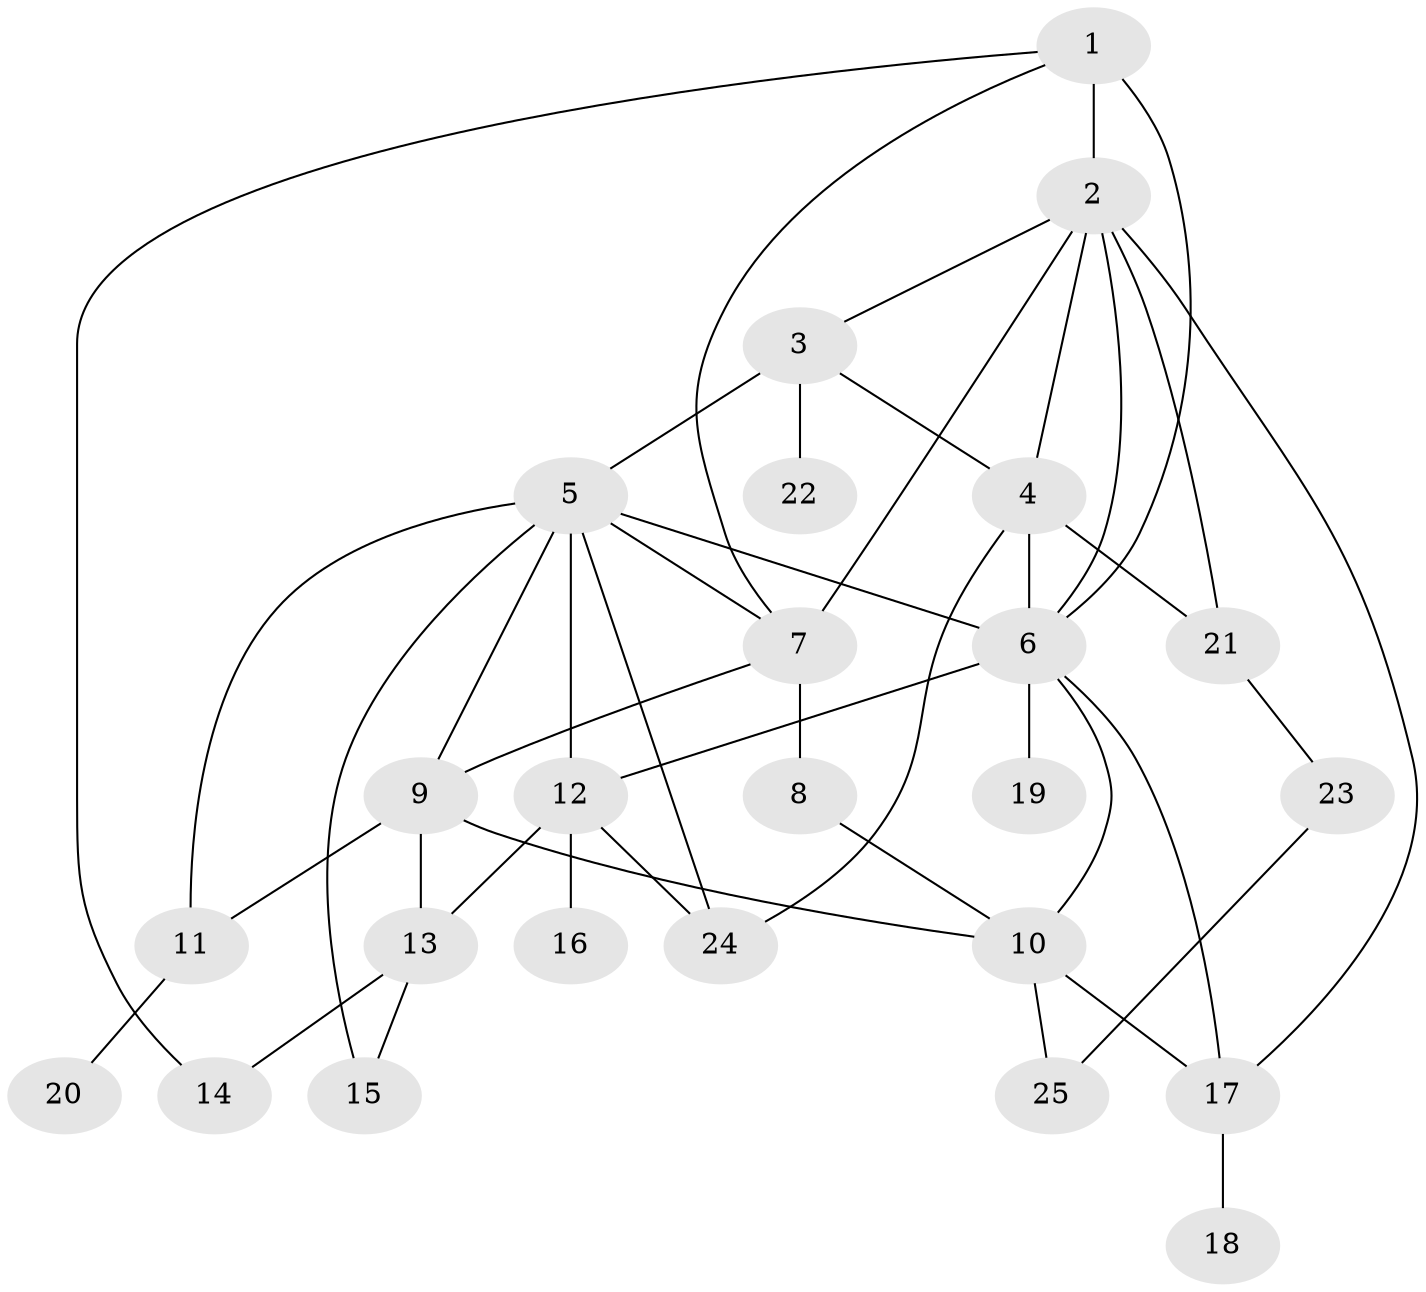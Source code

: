 // original degree distribution, {2: 0.3132530120481928, 7: 0.012048192771084338, 5: 0.0963855421686747, 6: 0.024096385542168676, 4: 0.1566265060240964, 3: 0.1927710843373494, 1: 0.20481927710843373}
// Generated by graph-tools (version 1.1) at 2025/48/03/04/25 22:48:58]
// undirected, 25 vertices, 44 edges
graph export_dot {
  node [color=gray90,style=filled];
  1;
  2;
  3;
  4;
  5;
  6;
  7;
  8;
  9;
  10;
  11;
  12;
  13;
  14;
  15;
  16;
  17;
  18;
  19;
  20;
  21;
  22;
  23;
  24;
  25;
  1 -- 2 [weight=1.0];
  1 -- 6 [weight=2.0];
  1 -- 7 [weight=1.0];
  1 -- 14 [weight=1.0];
  2 -- 3 [weight=1.0];
  2 -- 4 [weight=1.0];
  2 -- 6 [weight=1.0];
  2 -- 7 [weight=1.0];
  2 -- 17 [weight=1.0];
  2 -- 21 [weight=1.0];
  3 -- 4 [weight=1.0];
  3 -- 5 [weight=2.0];
  3 -- 22 [weight=1.0];
  4 -- 6 [weight=3.0];
  4 -- 21 [weight=1.0];
  4 -- 24 [weight=1.0];
  5 -- 6 [weight=2.0];
  5 -- 7 [weight=1.0];
  5 -- 9 [weight=2.0];
  5 -- 11 [weight=1.0];
  5 -- 12 [weight=1.0];
  5 -- 15 [weight=3.0];
  5 -- 24 [weight=1.0];
  6 -- 10 [weight=1.0];
  6 -- 12 [weight=2.0];
  6 -- 17 [weight=1.0];
  6 -- 19 [weight=1.0];
  7 -- 8 [weight=2.0];
  7 -- 9 [weight=1.0];
  8 -- 10 [weight=1.0];
  9 -- 10 [weight=1.0];
  9 -- 11 [weight=1.0];
  9 -- 13 [weight=1.0];
  10 -- 17 [weight=1.0];
  10 -- 25 [weight=1.0];
  11 -- 20 [weight=1.0];
  12 -- 13 [weight=1.0];
  12 -- 16 [weight=1.0];
  12 -- 24 [weight=1.0];
  13 -- 14 [weight=1.0];
  13 -- 15 [weight=2.0];
  17 -- 18 [weight=1.0];
  21 -- 23 [weight=1.0];
  23 -- 25 [weight=1.0];
}

